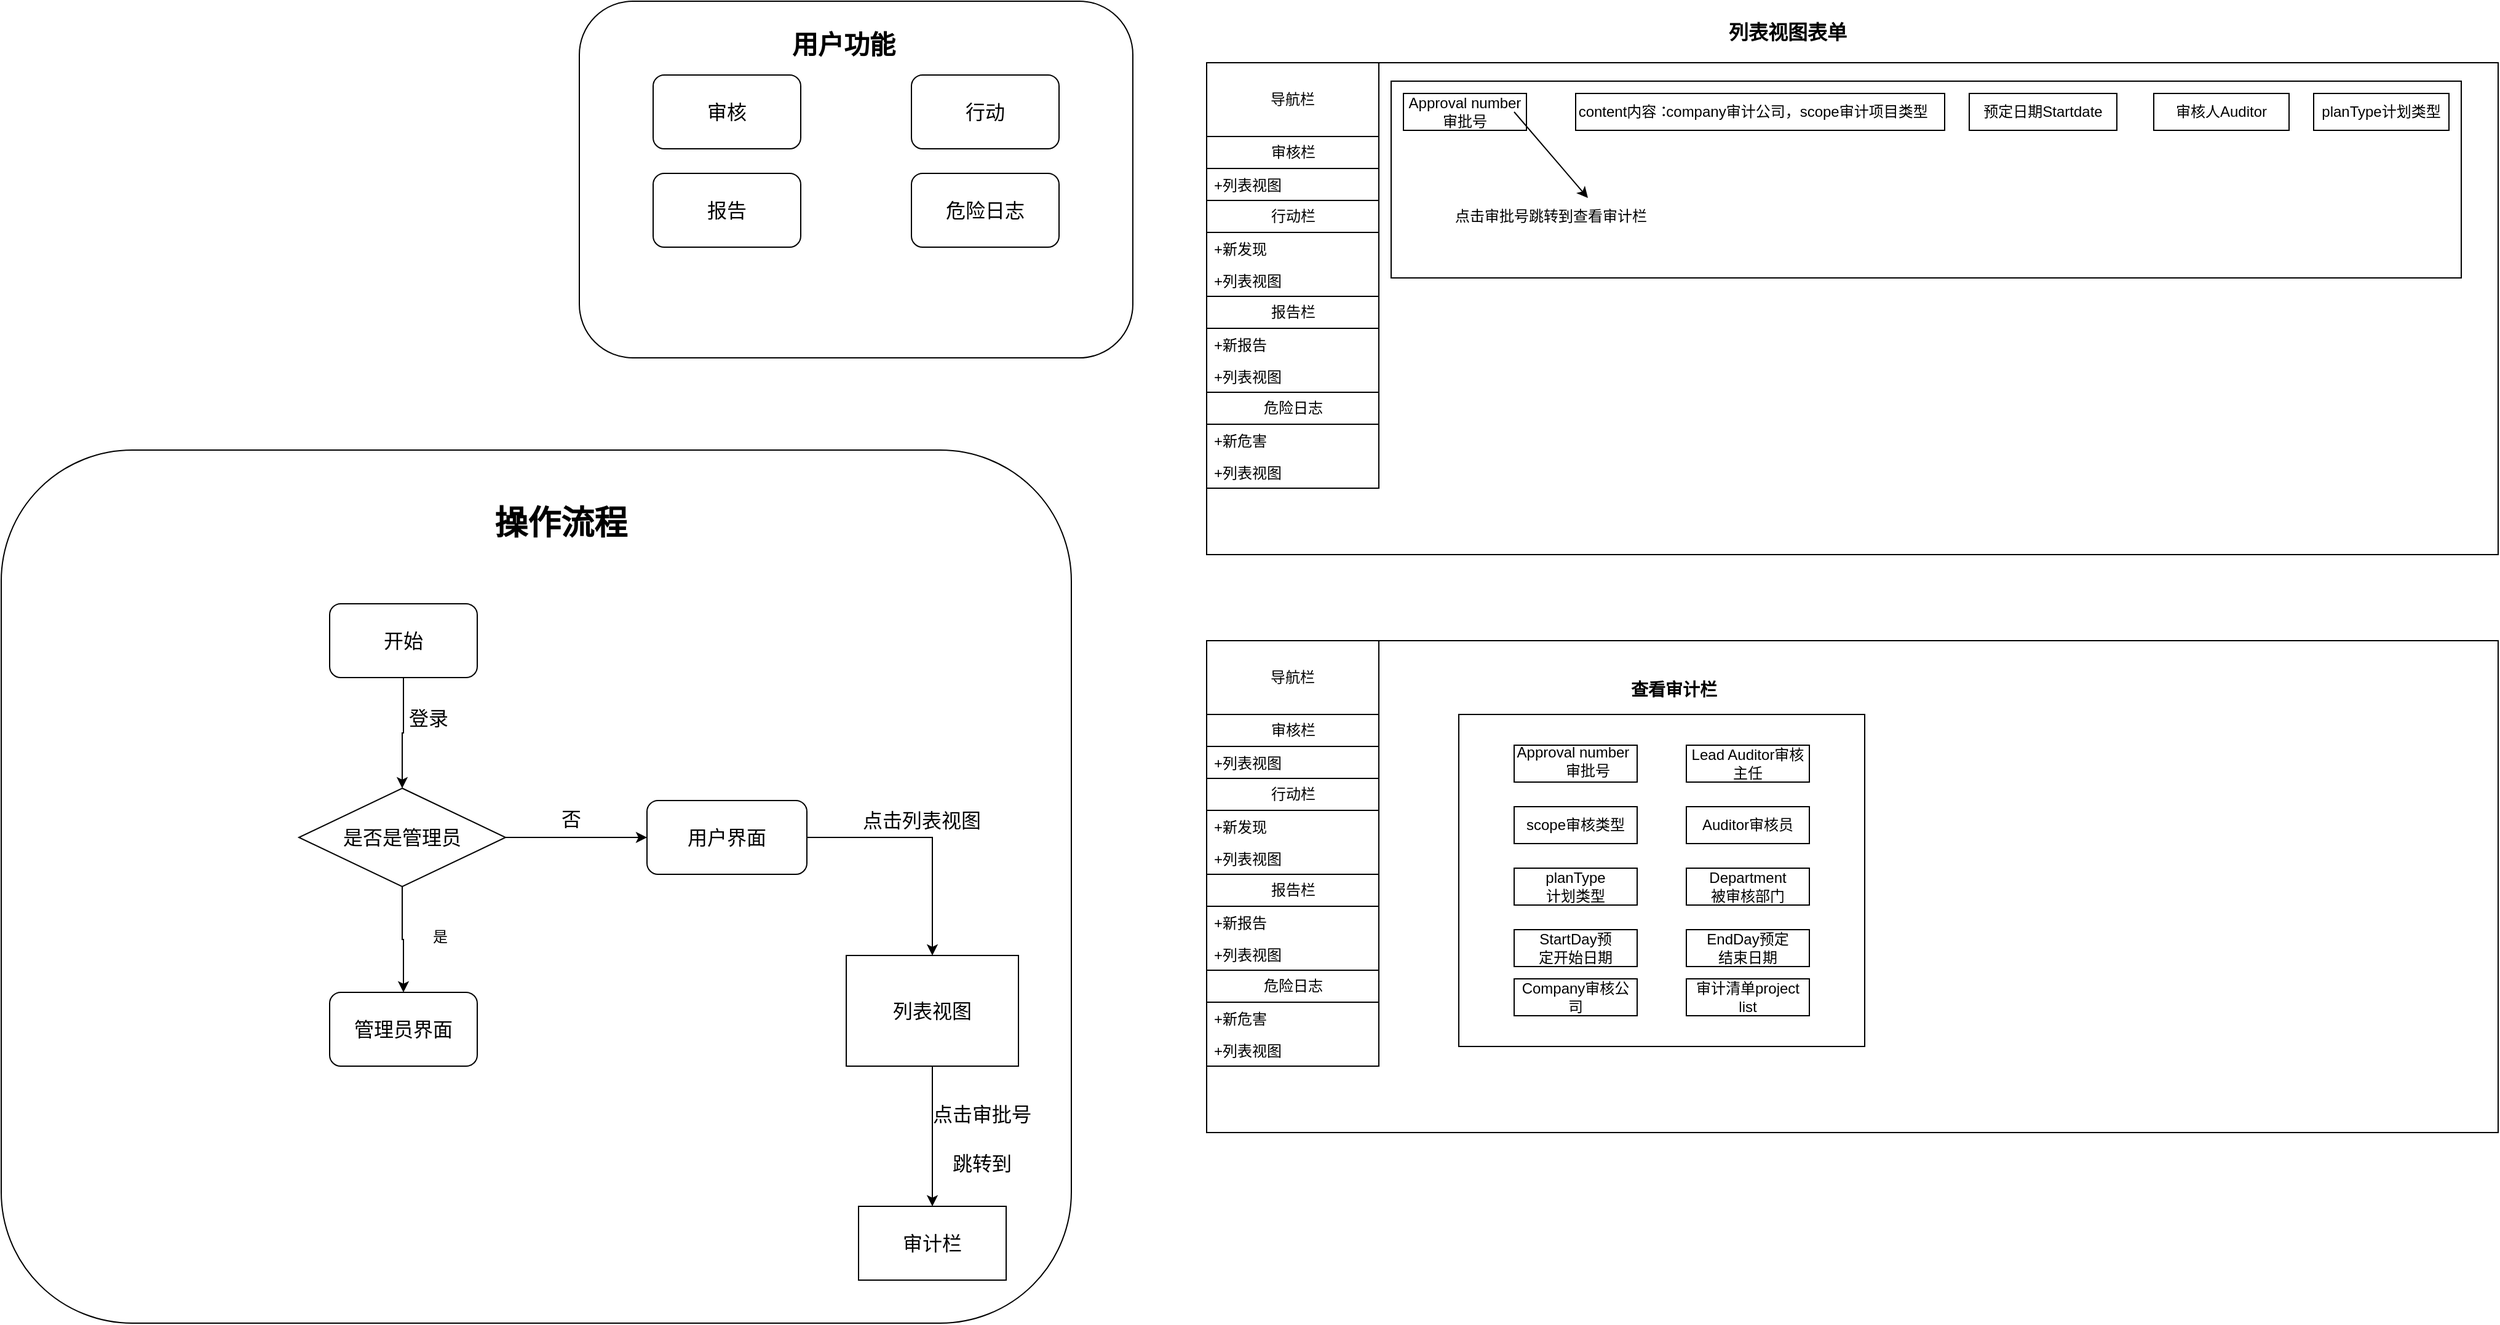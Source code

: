 <mxfile version="23.1.5" type="device">
  <diagram name="第 1 页" id="bLYwYWTBMLvKTKeK4aJ8">
    <mxGraphModel dx="3703" dy="1206" grid="1" gridSize="10" guides="1" tooltips="1" connect="1" arrows="1" fold="1" page="1" pageScale="1" pageWidth="827" pageHeight="1169" math="0" shadow="0">
      <root>
        <mxCell id="0" />
        <mxCell id="1" parent="0" />
        <mxCell id="LbzveFRJtcq-ufwjZvth-1" value="" style="rounded=1;whiteSpace=wrap;html=1;" vertex="1" parent="1">
          <mxGeometry x="-800" y="40" width="450" height="290" as="geometry" />
        </mxCell>
        <mxCell id="LbzveFRJtcq-ufwjZvth-2" value="&lt;b&gt;&lt;font style=&quot;font-size: 21px;&quot;&gt;用户功能&lt;/font&gt;&lt;/b&gt;" style="text;html=1;align=center;verticalAlign=middle;whiteSpace=wrap;rounded=0;fontSize=16;" vertex="1" parent="1">
          <mxGeometry x="-640" y="60" width="110" height="30" as="geometry" />
        </mxCell>
        <mxCell id="LbzveFRJtcq-ufwjZvth-3" value="审核" style="rounded=1;whiteSpace=wrap;html=1;fontSize=16;" vertex="1" parent="1">
          <mxGeometry x="-740" y="100" width="120" height="60" as="geometry" />
        </mxCell>
        <mxCell id="LbzveFRJtcq-ufwjZvth-4" value="行动" style="rounded=1;whiteSpace=wrap;html=1;fontSize=16;" vertex="1" parent="1">
          <mxGeometry x="-530" y="100" width="120" height="60" as="geometry" />
        </mxCell>
        <mxCell id="LbzveFRJtcq-ufwjZvth-5" value="报告" style="rounded=1;whiteSpace=wrap;html=1;fontSize=16;" vertex="1" parent="1">
          <mxGeometry x="-740" y="180" width="120" height="60" as="geometry" />
        </mxCell>
        <mxCell id="LbzveFRJtcq-ufwjZvth-6" value="危险日志" style="rounded=1;whiteSpace=wrap;html=1;fontSize=16;" vertex="1" parent="1">
          <mxGeometry x="-530" y="180" width="120" height="60" as="geometry" />
        </mxCell>
        <mxCell id="LbzveFRJtcq-ufwjZvth-107" value="" style="rounded=0;whiteSpace=wrap;html=1;" vertex="1" parent="1">
          <mxGeometry x="-290" y="90" width="1050" height="400" as="geometry" />
        </mxCell>
        <mxCell id="LbzveFRJtcq-ufwjZvth-108" value="导航栏" style="rounded=0;whiteSpace=wrap;html=1;" vertex="1" parent="1">
          <mxGeometry x="-290" y="90" width="140" height="60" as="geometry" />
        </mxCell>
        <mxCell id="LbzveFRJtcq-ufwjZvth-109" value="审核栏" style="swimlane;fontStyle=0;childLayout=stackLayout;horizontal=1;startSize=26;fillColor=none;horizontalStack=0;resizeParent=1;resizeParentMax=0;resizeLast=0;collapsible=1;marginBottom=0;html=1;" vertex="1" parent="1">
          <mxGeometry x="-290" y="150" width="140" height="52" as="geometry">
            <mxRectangle x="-280" y="550" width="80" height="30" as="alternateBounds" />
          </mxGeometry>
        </mxCell>
        <mxCell id="LbzveFRJtcq-ufwjZvth-111" value="+列表视图" style="text;strokeColor=none;fillColor=none;align=left;verticalAlign=top;spacingLeft=4;spacingRight=4;overflow=hidden;rotatable=0;points=[[0,0.5],[1,0.5]];portConstraint=eastwest;whiteSpace=wrap;html=1;" vertex="1" parent="LbzveFRJtcq-ufwjZvth-109">
          <mxGeometry y="26" width="140" height="26" as="geometry" />
        </mxCell>
        <mxCell id="LbzveFRJtcq-ufwjZvth-112" value="行动栏" style="swimlane;fontStyle=0;childLayout=stackLayout;horizontal=1;startSize=26;fillColor=none;horizontalStack=0;resizeParent=1;resizeParentMax=0;resizeLast=0;collapsible=1;marginBottom=0;html=1;" vertex="1" parent="1">
          <mxGeometry x="-290" y="202" width="140" height="78" as="geometry" />
        </mxCell>
        <mxCell id="LbzveFRJtcq-ufwjZvth-113" value="+新发现" style="text;strokeColor=none;fillColor=none;align=left;verticalAlign=top;spacingLeft=4;spacingRight=4;overflow=hidden;rotatable=0;points=[[0,0.5],[1,0.5]];portConstraint=eastwest;whiteSpace=wrap;html=1;" vertex="1" parent="LbzveFRJtcq-ufwjZvth-112">
          <mxGeometry y="26" width="140" height="26" as="geometry" />
        </mxCell>
        <mxCell id="LbzveFRJtcq-ufwjZvth-114" value="+列表视图" style="text;strokeColor=none;fillColor=none;align=left;verticalAlign=top;spacingLeft=4;spacingRight=4;overflow=hidden;rotatable=0;points=[[0,0.5],[1,0.5]];portConstraint=eastwest;whiteSpace=wrap;html=1;" vertex="1" parent="LbzveFRJtcq-ufwjZvth-112">
          <mxGeometry y="52" width="140" height="26" as="geometry" />
        </mxCell>
        <mxCell id="LbzveFRJtcq-ufwjZvth-115" value="报告栏" style="swimlane;fontStyle=0;childLayout=stackLayout;horizontal=1;startSize=26;fillColor=none;horizontalStack=0;resizeParent=1;resizeParentMax=0;resizeLast=0;collapsible=1;marginBottom=0;html=1;" vertex="1" parent="1">
          <mxGeometry x="-290" y="280" width="140" height="78" as="geometry" />
        </mxCell>
        <mxCell id="LbzveFRJtcq-ufwjZvth-116" value="+新报告&lt;span style=&quot;white-space: pre;&quot;&gt;&#x9;&lt;/span&gt;" style="text;strokeColor=none;fillColor=none;align=left;verticalAlign=top;spacingLeft=4;spacingRight=4;overflow=hidden;rotatable=0;points=[[0,0.5],[1,0.5]];portConstraint=eastwest;whiteSpace=wrap;html=1;" vertex="1" parent="LbzveFRJtcq-ufwjZvth-115">
          <mxGeometry y="26" width="140" height="26" as="geometry" />
        </mxCell>
        <mxCell id="LbzveFRJtcq-ufwjZvth-117" value="+列表视图" style="text;strokeColor=none;fillColor=none;align=left;verticalAlign=top;spacingLeft=4;spacingRight=4;overflow=hidden;rotatable=0;points=[[0,0.5],[1,0.5]];portConstraint=eastwest;whiteSpace=wrap;html=1;" vertex="1" parent="LbzveFRJtcq-ufwjZvth-115">
          <mxGeometry y="52" width="140" height="26" as="geometry" />
        </mxCell>
        <mxCell id="LbzveFRJtcq-ufwjZvth-118" value="危险日志" style="swimlane;fontStyle=0;childLayout=stackLayout;horizontal=1;startSize=26;fillColor=none;horizontalStack=0;resizeParent=1;resizeParentMax=0;resizeLast=0;collapsible=1;marginBottom=0;html=1;" vertex="1" parent="1">
          <mxGeometry x="-290" y="358" width="140" height="78" as="geometry" />
        </mxCell>
        <mxCell id="LbzveFRJtcq-ufwjZvth-119" value="+新危害" style="text;strokeColor=none;fillColor=none;align=left;verticalAlign=top;spacingLeft=4;spacingRight=4;overflow=hidden;rotatable=0;points=[[0,0.5],[1,0.5]];portConstraint=eastwest;whiteSpace=wrap;html=1;" vertex="1" parent="LbzveFRJtcq-ufwjZvth-118">
          <mxGeometry y="26" width="140" height="26" as="geometry" />
        </mxCell>
        <mxCell id="LbzveFRJtcq-ufwjZvth-120" value="+列表视图" style="text;strokeColor=none;fillColor=none;align=left;verticalAlign=top;spacingLeft=4;spacingRight=4;overflow=hidden;rotatable=0;points=[[0,0.5],[1,0.5]];portConstraint=eastwest;whiteSpace=wrap;html=1;" vertex="1" parent="LbzveFRJtcq-ufwjZvth-118">
          <mxGeometry y="52" width="140" height="26" as="geometry" />
        </mxCell>
        <mxCell id="LbzveFRJtcq-ufwjZvth-121" value="" style="rounded=0;whiteSpace=wrap;html=1;" vertex="1" parent="1">
          <mxGeometry x="-140" y="105" width="870" height="160" as="geometry" />
        </mxCell>
        <mxCell id="LbzveFRJtcq-ufwjZvth-122" value="&lt;font size=&quot;1&quot; style=&quot;&quot;&gt;&lt;b style=&quot;font-size: 16px;&quot;&gt;列表视图表单&lt;/b&gt;&lt;/font&gt;" style="text;html=1;align=center;verticalAlign=middle;whiteSpace=wrap;rounded=0;" vertex="1" parent="1">
          <mxGeometry x="130" y="50" width="105" height="30" as="geometry" />
        </mxCell>
        <mxCell id="LbzveFRJtcq-ufwjZvth-123" value="" style="rounded=0;whiteSpace=wrap;html=1;" vertex="1" parent="1">
          <mxGeometry x="-130" y="115" width="100" height="30" as="geometry" />
        </mxCell>
        <mxCell id="LbzveFRJtcq-ufwjZvth-124" value="Approval number审批号" style="text;html=1;align=center;verticalAlign=middle;whiteSpace=wrap;rounded=0;" vertex="1" parent="1">
          <mxGeometry x="-130" y="120" width="100" height="20" as="geometry" />
        </mxCell>
        <mxCell id="LbzveFRJtcq-ufwjZvth-125" value="" style="rounded=0;whiteSpace=wrap;html=1;" vertex="1" parent="1">
          <mxGeometry x="10" y="115" width="300" height="30" as="geometry" />
        </mxCell>
        <mxCell id="LbzveFRJtcq-ufwjZvth-126" value="content内容：" style="text;html=1;align=center;verticalAlign=middle;whiteSpace=wrap;rounded=0;" vertex="1" parent="1">
          <mxGeometry x="10" y="115" width="80" height="30" as="geometry" />
        </mxCell>
        <mxCell id="LbzveFRJtcq-ufwjZvth-127" value="company审计公司，scope审计项目类型" style="text;html=1;align=center;verticalAlign=middle;whiteSpace=wrap;rounded=0;" vertex="1" parent="1">
          <mxGeometry x="75" y="115" width="230" height="30" as="geometry" />
        </mxCell>
        <mxCell id="LbzveFRJtcq-ufwjZvth-128" value="预定日期Startdate" style="rounded=0;whiteSpace=wrap;html=1;" vertex="1" parent="1">
          <mxGeometry x="330" y="115" width="120" height="30" as="geometry" />
        </mxCell>
        <mxCell id="LbzveFRJtcq-ufwjZvth-129" value="审核人Auditor" style="rounded=0;whiteSpace=wrap;html=1;" vertex="1" parent="1">
          <mxGeometry x="480" y="115" width="110" height="30" as="geometry" />
        </mxCell>
        <mxCell id="LbzveFRJtcq-ufwjZvth-130" value="planType计划类型" style="rounded=0;whiteSpace=wrap;html=1;" vertex="1" parent="1">
          <mxGeometry x="610" y="115" width="110" height="30" as="geometry" />
        </mxCell>
        <mxCell id="LbzveFRJtcq-ufwjZvth-131" value="点击审批号跳转到查看审计栏" style="text;html=1;align=center;verticalAlign=middle;whiteSpace=wrap;rounded=0;" vertex="1" parent="1">
          <mxGeometry x="-115" y="200" width="210" height="30" as="geometry" />
        </mxCell>
        <mxCell id="LbzveFRJtcq-ufwjZvth-132" value="" style="endArrow=classic;html=1;rounded=0;" edge="1" parent="1">
          <mxGeometry width="50" height="50" relative="1" as="geometry">
            <mxPoint x="-40" y="130" as="sourcePoint" />
            <mxPoint x="20" y="200" as="targetPoint" />
          </mxGeometry>
        </mxCell>
        <mxCell id="LbzveFRJtcq-ufwjZvth-133" value="" style="rounded=0;whiteSpace=wrap;html=1;" vertex="1" parent="1">
          <mxGeometry x="-290" y="560" width="1050" height="400" as="geometry" />
        </mxCell>
        <mxCell id="LbzveFRJtcq-ufwjZvth-134" value="导航栏" style="rounded=0;whiteSpace=wrap;html=1;" vertex="1" parent="1">
          <mxGeometry x="-290" y="560" width="140" height="60" as="geometry" />
        </mxCell>
        <mxCell id="LbzveFRJtcq-ufwjZvth-135" value="审核栏" style="swimlane;fontStyle=0;childLayout=stackLayout;horizontal=1;startSize=26;fillColor=none;horizontalStack=0;resizeParent=1;resizeParentMax=0;resizeLast=0;collapsible=1;marginBottom=0;html=1;" vertex="1" parent="1">
          <mxGeometry x="-290" y="620" width="140" height="52" as="geometry">
            <mxRectangle x="-280" y="550" width="80" height="30" as="alternateBounds" />
          </mxGeometry>
        </mxCell>
        <mxCell id="LbzveFRJtcq-ufwjZvth-137" value="+列表视图" style="text;strokeColor=none;fillColor=none;align=left;verticalAlign=top;spacingLeft=4;spacingRight=4;overflow=hidden;rotatable=0;points=[[0,0.5],[1,0.5]];portConstraint=eastwest;whiteSpace=wrap;html=1;" vertex="1" parent="LbzveFRJtcq-ufwjZvth-135">
          <mxGeometry y="26" width="140" height="26" as="geometry" />
        </mxCell>
        <mxCell id="LbzveFRJtcq-ufwjZvth-138" value="行动栏" style="swimlane;fontStyle=0;childLayout=stackLayout;horizontal=1;startSize=26;fillColor=none;horizontalStack=0;resizeParent=1;resizeParentMax=0;resizeLast=0;collapsible=1;marginBottom=0;html=1;" vertex="1" parent="1">
          <mxGeometry x="-290" y="672" width="140" height="78" as="geometry" />
        </mxCell>
        <mxCell id="LbzveFRJtcq-ufwjZvth-139" value="+新发现" style="text;strokeColor=none;fillColor=none;align=left;verticalAlign=top;spacingLeft=4;spacingRight=4;overflow=hidden;rotatable=0;points=[[0,0.5],[1,0.5]];portConstraint=eastwest;whiteSpace=wrap;html=1;" vertex="1" parent="LbzveFRJtcq-ufwjZvth-138">
          <mxGeometry y="26" width="140" height="26" as="geometry" />
        </mxCell>
        <mxCell id="LbzveFRJtcq-ufwjZvth-140" value="+列表视图" style="text;strokeColor=none;fillColor=none;align=left;verticalAlign=top;spacingLeft=4;spacingRight=4;overflow=hidden;rotatable=0;points=[[0,0.5],[1,0.5]];portConstraint=eastwest;whiteSpace=wrap;html=1;" vertex="1" parent="LbzveFRJtcq-ufwjZvth-138">
          <mxGeometry y="52" width="140" height="26" as="geometry" />
        </mxCell>
        <mxCell id="LbzveFRJtcq-ufwjZvth-141" value="报告栏" style="swimlane;fontStyle=0;childLayout=stackLayout;horizontal=1;startSize=26;fillColor=none;horizontalStack=0;resizeParent=1;resizeParentMax=0;resizeLast=0;collapsible=1;marginBottom=0;html=1;" vertex="1" parent="1">
          <mxGeometry x="-290" y="750" width="140" height="78" as="geometry" />
        </mxCell>
        <mxCell id="LbzveFRJtcq-ufwjZvth-142" value="+新报告&lt;span style=&quot;white-space: pre;&quot;&gt;&#x9;&lt;/span&gt;" style="text;strokeColor=none;fillColor=none;align=left;verticalAlign=top;spacingLeft=4;spacingRight=4;overflow=hidden;rotatable=0;points=[[0,0.5],[1,0.5]];portConstraint=eastwest;whiteSpace=wrap;html=1;" vertex="1" parent="LbzveFRJtcq-ufwjZvth-141">
          <mxGeometry y="26" width="140" height="26" as="geometry" />
        </mxCell>
        <mxCell id="LbzveFRJtcq-ufwjZvth-143" value="+列表视图" style="text;strokeColor=none;fillColor=none;align=left;verticalAlign=top;spacingLeft=4;spacingRight=4;overflow=hidden;rotatable=0;points=[[0,0.5],[1,0.5]];portConstraint=eastwest;whiteSpace=wrap;html=1;" vertex="1" parent="LbzveFRJtcq-ufwjZvth-141">
          <mxGeometry y="52" width="140" height="26" as="geometry" />
        </mxCell>
        <mxCell id="LbzveFRJtcq-ufwjZvth-144" value="危险日志" style="swimlane;fontStyle=0;childLayout=stackLayout;horizontal=1;startSize=26;fillColor=none;horizontalStack=0;resizeParent=1;resizeParentMax=0;resizeLast=0;collapsible=1;marginBottom=0;html=1;" vertex="1" parent="1">
          <mxGeometry x="-290" y="828" width="140" height="78" as="geometry" />
        </mxCell>
        <mxCell id="LbzveFRJtcq-ufwjZvth-145" value="+新危害" style="text;strokeColor=none;fillColor=none;align=left;verticalAlign=top;spacingLeft=4;spacingRight=4;overflow=hidden;rotatable=0;points=[[0,0.5],[1,0.5]];portConstraint=eastwest;whiteSpace=wrap;html=1;" vertex="1" parent="LbzveFRJtcq-ufwjZvth-144">
          <mxGeometry y="26" width="140" height="26" as="geometry" />
        </mxCell>
        <mxCell id="LbzveFRJtcq-ufwjZvth-146" value="+列表视图" style="text;strokeColor=none;fillColor=none;align=left;verticalAlign=top;spacingLeft=4;spacingRight=4;overflow=hidden;rotatable=0;points=[[0,0.5],[1,0.5]];portConstraint=eastwest;whiteSpace=wrap;html=1;" vertex="1" parent="LbzveFRJtcq-ufwjZvth-144">
          <mxGeometry y="52" width="140" height="26" as="geometry" />
        </mxCell>
        <mxCell id="LbzveFRJtcq-ufwjZvth-147" value="&lt;b style=&quot;border-color: var(--border-color); font-size: 14px;&quot;&gt;查看审计栏&lt;/b&gt;" style="text;html=1;align=center;verticalAlign=middle;whiteSpace=wrap;rounded=0;" vertex="1" parent="1">
          <mxGeometry x="45" y="585" width="90" height="30" as="geometry" />
        </mxCell>
        <mxCell id="LbzveFRJtcq-ufwjZvth-148" value="" style="rounded=0;whiteSpace=wrap;html=1;" vertex="1" parent="1">
          <mxGeometry x="-85" y="620" width="330" height="270" as="geometry" />
        </mxCell>
        <mxCell id="LbzveFRJtcq-ufwjZvth-149" value="" style="rounded=0;whiteSpace=wrap;html=1;" vertex="1" parent="1">
          <mxGeometry x="-40" y="645" width="100" height="30" as="geometry" />
        </mxCell>
        <mxCell id="LbzveFRJtcq-ufwjZvth-150" value="" style="rounded=0;whiteSpace=wrap;html=1;" vertex="1" parent="1">
          <mxGeometry x="-40" y="745" width="100" height="30" as="geometry" />
        </mxCell>
        <mxCell id="LbzveFRJtcq-ufwjZvth-151" value="scope审核类型" style="rounded=0;whiteSpace=wrap;html=1;" vertex="1" parent="1">
          <mxGeometry x="-40" y="695" width="100" height="30" as="geometry" />
        </mxCell>
        <mxCell id="LbzveFRJtcq-ufwjZvth-152" value="" style="rounded=0;whiteSpace=wrap;html=1;" vertex="1" parent="1">
          <mxGeometry x="100" y="745" width="100" height="30" as="geometry" />
        </mxCell>
        <mxCell id="LbzveFRJtcq-ufwjZvth-153" value="Auditor审核员" style="rounded=0;whiteSpace=wrap;html=1;" vertex="1" parent="1">
          <mxGeometry x="100" y="695" width="100" height="30" as="geometry" />
        </mxCell>
        <mxCell id="LbzveFRJtcq-ufwjZvth-154" value="" style="rounded=0;whiteSpace=wrap;html=1;" vertex="1" parent="1">
          <mxGeometry x="-40" y="795" width="100" height="30" as="geometry" />
        </mxCell>
        <mxCell id="LbzveFRJtcq-ufwjZvth-155" value="Lead Auditor审核主任" style="rounded=0;whiteSpace=wrap;html=1;" vertex="1" parent="1">
          <mxGeometry x="100" y="645" width="100" height="30" as="geometry" />
        </mxCell>
        <mxCell id="LbzveFRJtcq-ufwjZvth-156" value="" style="rounded=0;whiteSpace=wrap;html=1;" vertex="1" parent="1">
          <mxGeometry x="100" y="795" width="100" height="30" as="geometry" />
        </mxCell>
        <mxCell id="LbzveFRJtcq-ufwjZvth-157" value="审计清单project list" style="rounded=0;whiteSpace=wrap;html=1;" vertex="1" parent="1">
          <mxGeometry x="100" y="835" width="100" height="30" as="geometry" />
        </mxCell>
        <mxCell id="LbzveFRJtcq-ufwjZvth-158" value="Company审核公司" style="rounded=0;whiteSpace=wrap;html=1;" vertex="1" parent="1">
          <mxGeometry x="-40" y="835" width="100" height="30" as="geometry" />
        </mxCell>
        <mxCell id="LbzveFRJtcq-ufwjZvth-159" value="&lt;div style=&quot;text-indent: -24px;&quot;&gt;&lt;span style=&quot;background-color: initial;&quot;&gt;Approval number审批号&lt;/span&gt;&lt;/div&gt;" style="text;html=1;align=center;verticalAlign=middle;whiteSpace=wrap;rounded=0;" vertex="1" parent="1">
          <mxGeometry x="-20" y="630" width="80" height="55" as="geometry" />
        </mxCell>
        <mxCell id="LbzveFRJtcq-ufwjZvth-160" value="planType 计划类型" style="text;html=1;align=center;verticalAlign=middle;whiteSpace=wrap;rounded=0;" vertex="1" parent="1">
          <mxGeometry x="-20" y="745" width="60" height="30" as="geometry" />
        </mxCell>
        <mxCell id="LbzveFRJtcq-ufwjZvth-161" value="Department被审核部门" style="text;html=1;align=center;verticalAlign=middle;whiteSpace=wrap;rounded=0;" vertex="1" parent="1">
          <mxGeometry x="120" y="745" width="60" height="30" as="geometry" />
        </mxCell>
        <mxCell id="LbzveFRJtcq-ufwjZvth-162" value="EndDay预定结束日期" style="text;html=1;align=center;verticalAlign=middle;whiteSpace=wrap;rounded=0;" vertex="1" parent="1">
          <mxGeometry x="115" y="795" width="70" height="30" as="geometry" />
        </mxCell>
        <mxCell id="LbzveFRJtcq-ufwjZvth-163" value="StartDay预定开始日期" style="text;html=1;align=center;verticalAlign=middle;whiteSpace=wrap;rounded=0;" vertex="1" parent="1">
          <mxGeometry x="-25" y="795" width="70" height="30" as="geometry" />
        </mxCell>
        <mxCell id="LbzveFRJtcq-ufwjZvth-165" value="" style="rounded=1;whiteSpace=wrap;html=1;fontSize=16;" vertex="1" parent="1">
          <mxGeometry x="-1270" y="405" width="870" height="710" as="geometry" />
        </mxCell>
        <mxCell id="LbzveFRJtcq-ufwjZvth-166" value="操作流程" style="text;html=1;align=center;verticalAlign=middle;whiteSpace=wrap;rounded=0;fontSize=27;fontStyle=1" vertex="1" parent="1">
          <mxGeometry x="-970" y="450" width="310" height="30" as="geometry" />
        </mxCell>
        <mxCell id="LbzveFRJtcq-ufwjZvth-167" style="edgeStyle=orthogonalEdgeStyle;rounded=0;orthogonalLoop=1;jettySize=auto;html=1;exitX=0.5;exitY=1;exitDx=0;exitDy=0;entryX=0.5;entryY=0;entryDx=0;entryDy=0;fontSize=16;" edge="1" parent="1" source="LbzveFRJtcq-ufwjZvth-168" target="LbzveFRJtcq-ufwjZvth-171">
          <mxGeometry relative="1" as="geometry" />
        </mxCell>
        <mxCell id="LbzveFRJtcq-ufwjZvth-168" value="开始" style="rounded=1;whiteSpace=wrap;html=1;fontSize=16;" vertex="1" parent="1">
          <mxGeometry x="-1003" y="530" width="120" height="60" as="geometry" />
        </mxCell>
        <mxCell id="LbzveFRJtcq-ufwjZvth-202" style="edgeStyle=orthogonalEdgeStyle;rounded=0;orthogonalLoop=1;jettySize=auto;html=1;exitX=0.5;exitY=1;exitDx=0;exitDy=0;fontSize=16;" edge="1" parent="1" source="LbzveFRJtcq-ufwjZvth-171" target="LbzveFRJtcq-ufwjZvth-198">
          <mxGeometry relative="1" as="geometry" />
        </mxCell>
        <mxCell id="LbzveFRJtcq-ufwjZvth-205" style="edgeStyle=orthogonalEdgeStyle;rounded=0;orthogonalLoop=1;jettySize=auto;html=1;exitX=1;exitY=0.5;exitDx=0;exitDy=0;fontSize=16;" edge="1" parent="1" source="LbzveFRJtcq-ufwjZvth-171" target="LbzveFRJtcq-ufwjZvth-204">
          <mxGeometry relative="1" as="geometry" />
        </mxCell>
        <mxCell id="LbzveFRJtcq-ufwjZvth-171" value="是否是管理员" style="rhombus;whiteSpace=wrap;html=1;fontSize=16;" vertex="1" parent="1">
          <mxGeometry x="-1028" y="680" width="168" height="80" as="geometry" />
        </mxCell>
        <mxCell id="LbzveFRJtcq-ufwjZvth-172" value="登录" style="text;html=1;align=center;verticalAlign=middle;resizable=0;points=[];autosize=1;strokeColor=none;fillColor=none;fontSize=16;" vertex="1" parent="1">
          <mxGeometry x="-953" y="608" width="60" height="30" as="geometry" />
        </mxCell>
        <mxCell id="LbzveFRJtcq-ufwjZvth-174" value="否" style="text;html=1;align=center;verticalAlign=middle;resizable=0;points=[];autosize=1;strokeColor=none;fillColor=none;fontSize=16;" vertex="1" parent="1">
          <mxGeometry x="-827" y="690" width="40" height="30" as="geometry" />
        </mxCell>
        <mxCell id="LbzveFRJtcq-ufwjZvth-181" value="审计栏" style="rounded=0;whiteSpace=wrap;html=1;fontSize=16;" vertex="1" parent="1">
          <mxGeometry x="-573" y="1020" width="120" height="60" as="geometry" />
        </mxCell>
        <mxCell id="LbzveFRJtcq-ufwjZvth-182" style="edgeStyle=orthogonalEdgeStyle;rounded=0;orthogonalLoop=1;jettySize=auto;html=1;exitX=0.5;exitY=1;exitDx=0;exitDy=0;entryX=0.5;entryY=0;entryDx=0;entryDy=0;fontSize=16;" edge="1" parent="1" source="LbzveFRJtcq-ufwjZvth-193" target="LbzveFRJtcq-ufwjZvth-181">
          <mxGeometry relative="1" as="geometry">
            <mxPoint x="-518" y="1090" as="sourcePoint" />
          </mxGeometry>
        </mxCell>
        <mxCell id="LbzveFRJtcq-ufwjZvth-193" value="&lt;font style=&quot;font-size: 16px;&quot;&gt;列表视图&lt;/font&gt;" style="rounded=0;whiteSpace=wrap;html=1;fontSize=16;" vertex="1" parent="1">
          <mxGeometry x="-583" y="816" width="140" height="90" as="geometry" />
        </mxCell>
        <mxCell id="LbzveFRJtcq-ufwjZvth-194" value="点击审批号" style="text;html=1;align=center;verticalAlign=middle;resizable=0;points=[];autosize=1;strokeColor=none;fillColor=none;fontSize=16;" vertex="1" parent="1">
          <mxGeometry x="-523" y="930" width="100" height="30" as="geometry" />
        </mxCell>
        <mxCell id="LbzveFRJtcq-ufwjZvth-196" value="跳转到" style="text;html=1;align=center;verticalAlign=middle;resizable=0;points=[];autosize=1;strokeColor=none;fillColor=none;fontSize=16;" vertex="1" parent="1">
          <mxGeometry x="-508" y="970" width="70" height="30" as="geometry" />
        </mxCell>
        <mxCell id="LbzveFRJtcq-ufwjZvth-198" value="管理员界面" style="rounded=1;whiteSpace=wrap;html=1;fontSize=16;" vertex="1" parent="1">
          <mxGeometry x="-1003" y="846" width="120" height="60" as="geometry" />
        </mxCell>
        <mxCell id="LbzveFRJtcq-ufwjZvth-208" style="edgeStyle=orthogonalEdgeStyle;rounded=0;orthogonalLoop=1;jettySize=auto;html=1;fontSize=16;" edge="1" parent="1" source="LbzveFRJtcq-ufwjZvth-204" target="LbzveFRJtcq-ufwjZvth-193">
          <mxGeometry relative="1" as="geometry" />
        </mxCell>
        <mxCell id="LbzveFRJtcq-ufwjZvth-204" value="用户界面" style="rounded=1;whiteSpace=wrap;html=1;fontSize=16;" vertex="1" parent="1">
          <mxGeometry x="-745" y="690" width="130" height="60" as="geometry" />
        </mxCell>
        <mxCell id="LbzveFRJtcq-ufwjZvth-210" value="点击列表视图" style="text;html=1;align=center;verticalAlign=middle;whiteSpace=wrap;rounded=0;fontSize=16;" vertex="1" parent="1">
          <mxGeometry x="-573" y="691" width="103" height="30" as="geometry" />
        </mxCell>
        <mxCell id="LbzveFRJtcq-ufwjZvth-211" value="是" style="text;html=1;align=center;verticalAlign=middle;whiteSpace=wrap;rounded=0;" vertex="1" parent="1">
          <mxGeometry x="-943" y="786" width="60" height="30" as="geometry" />
        </mxCell>
      </root>
    </mxGraphModel>
  </diagram>
</mxfile>
